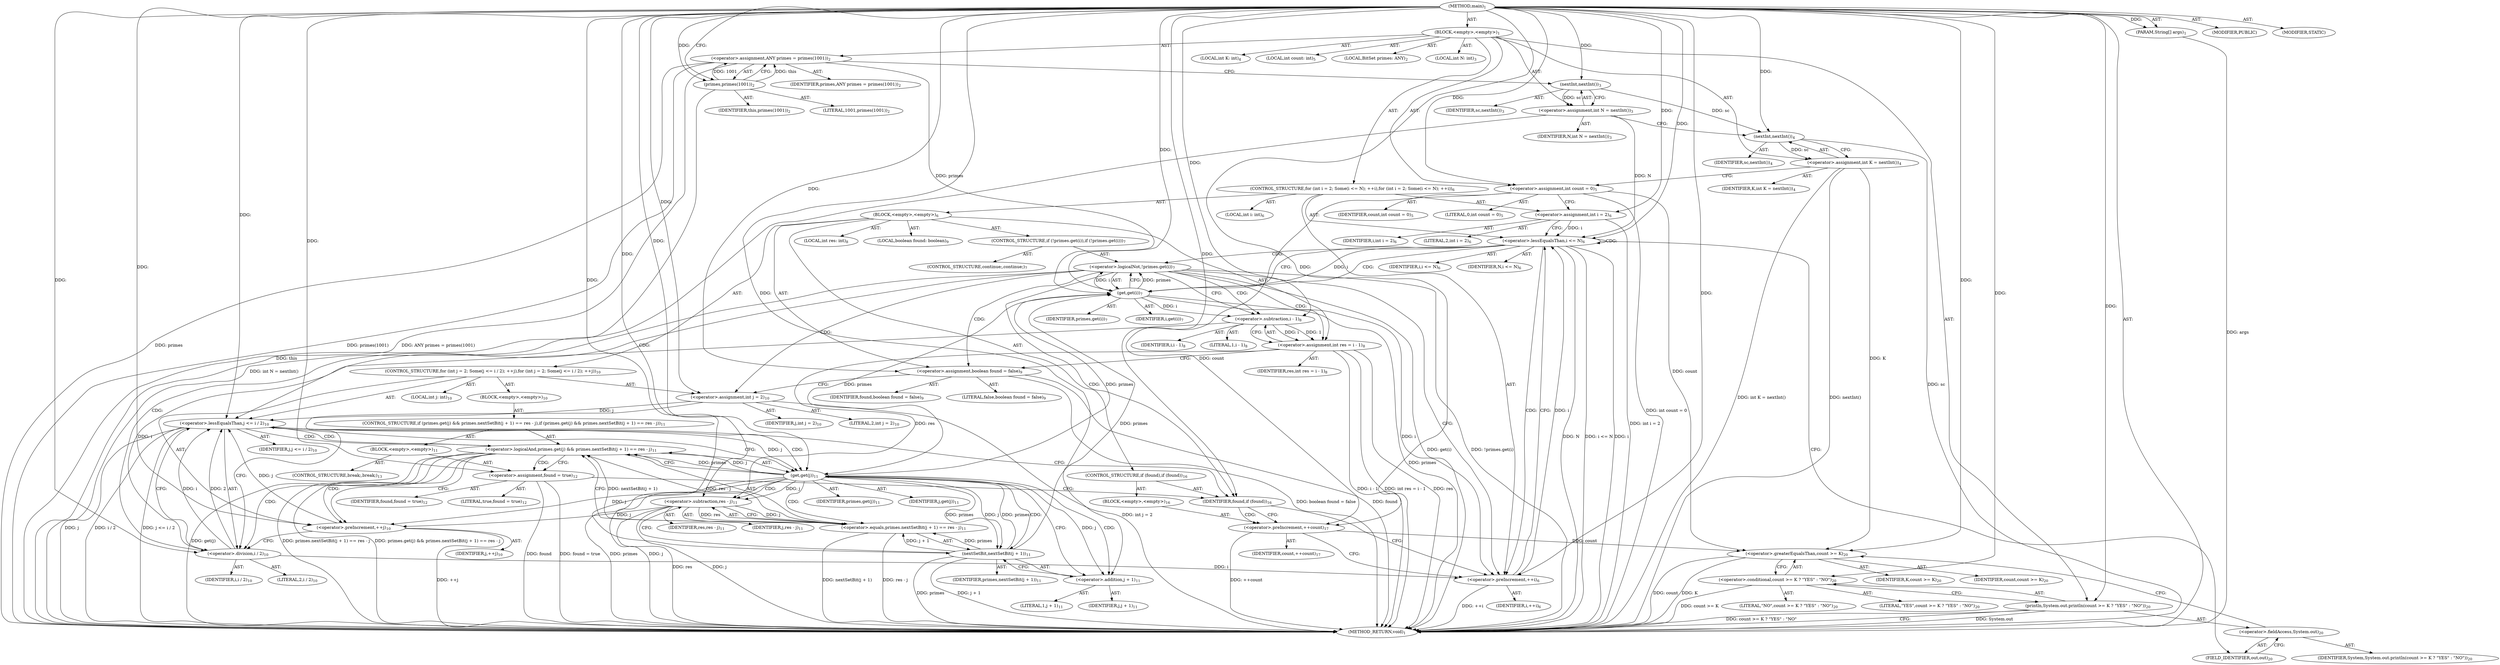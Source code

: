 digraph "main" {  
"17" [label = <(METHOD,main)<SUB>1</SUB>> ]
"18" [label = <(PARAM,String[] args)<SUB>1</SUB>> ]
"19" [label = <(BLOCK,&lt;empty&gt;,&lt;empty&gt;)<SUB>1</SUB>> ]
"20" [label = <(LOCAL,BitSet primes: ANY)<SUB>2</SUB>> ]
"21" [label = <(&lt;operator&gt;.assignment,ANY primes = primes(1001))<SUB>2</SUB>> ]
"22" [label = <(IDENTIFIER,primes,ANY primes = primes(1001))<SUB>2</SUB>> ]
"23" [label = <(primes,primes(1001))<SUB>2</SUB>> ]
"24" [label = <(IDENTIFIER,this,primes(1001))<SUB>2</SUB>> ]
"25" [label = <(LITERAL,1001,primes(1001))<SUB>2</SUB>> ]
"26" [label = <(LOCAL,int N: int)<SUB>3</SUB>> ]
"27" [label = <(&lt;operator&gt;.assignment,int N = nextInt())<SUB>3</SUB>> ]
"28" [label = <(IDENTIFIER,N,int N = nextInt())<SUB>3</SUB>> ]
"29" [label = <(nextInt,nextInt())<SUB>3</SUB>> ]
"30" [label = <(IDENTIFIER,sc,nextInt())<SUB>3</SUB>> ]
"31" [label = <(LOCAL,int K: int)<SUB>4</SUB>> ]
"32" [label = <(&lt;operator&gt;.assignment,int K = nextInt())<SUB>4</SUB>> ]
"33" [label = <(IDENTIFIER,K,int K = nextInt())<SUB>4</SUB>> ]
"34" [label = <(nextInt,nextInt())<SUB>4</SUB>> ]
"35" [label = <(IDENTIFIER,sc,nextInt())<SUB>4</SUB>> ]
"36" [label = <(LOCAL,int count: int)<SUB>5</SUB>> ]
"37" [label = <(&lt;operator&gt;.assignment,int count = 0)<SUB>5</SUB>> ]
"38" [label = <(IDENTIFIER,count,int count = 0)<SUB>5</SUB>> ]
"39" [label = <(LITERAL,0,int count = 0)<SUB>5</SUB>> ]
"40" [label = <(CONTROL_STRUCTURE,for (int i = 2; Some(i &lt;= N); ++i),for (int i = 2; Some(i &lt;= N); ++i))<SUB>6</SUB>> ]
"41" [label = <(LOCAL,int i: int)<SUB>6</SUB>> ]
"42" [label = <(&lt;operator&gt;.assignment,int i = 2)<SUB>6</SUB>> ]
"43" [label = <(IDENTIFIER,i,int i = 2)<SUB>6</SUB>> ]
"44" [label = <(LITERAL,2,int i = 2)<SUB>6</SUB>> ]
"45" [label = <(&lt;operator&gt;.lessEqualsThan,i &lt;= N)<SUB>6</SUB>> ]
"46" [label = <(IDENTIFIER,i,i &lt;= N)<SUB>6</SUB>> ]
"47" [label = <(IDENTIFIER,N,i &lt;= N)<SUB>6</SUB>> ]
"48" [label = <(&lt;operator&gt;.preIncrement,++i)<SUB>6</SUB>> ]
"49" [label = <(IDENTIFIER,i,++i)<SUB>6</SUB>> ]
"50" [label = <(BLOCK,&lt;empty&gt;,&lt;empty&gt;)<SUB>6</SUB>> ]
"51" [label = <(CONTROL_STRUCTURE,if (!primes.get(i)),if (!primes.get(i)))<SUB>7</SUB>> ]
"52" [label = <(&lt;operator&gt;.logicalNot,!primes.get(i))<SUB>7</SUB>> ]
"53" [label = <(get,get(i))<SUB>7</SUB>> ]
"54" [label = <(IDENTIFIER,primes,get(i))<SUB>7</SUB>> ]
"55" [label = <(IDENTIFIER,i,get(i))<SUB>7</SUB>> ]
"56" [label = <(CONTROL_STRUCTURE,continue;,continue;)<SUB>7</SUB>> ]
"57" [label = <(LOCAL,int res: int)<SUB>8</SUB>> ]
"58" [label = <(&lt;operator&gt;.assignment,int res = i - 1)<SUB>8</SUB>> ]
"59" [label = <(IDENTIFIER,res,int res = i - 1)<SUB>8</SUB>> ]
"60" [label = <(&lt;operator&gt;.subtraction,i - 1)<SUB>8</SUB>> ]
"61" [label = <(IDENTIFIER,i,i - 1)<SUB>8</SUB>> ]
"62" [label = <(LITERAL,1,i - 1)<SUB>8</SUB>> ]
"63" [label = <(LOCAL,boolean found: boolean)<SUB>9</SUB>> ]
"64" [label = <(&lt;operator&gt;.assignment,boolean found = false)<SUB>9</SUB>> ]
"65" [label = <(IDENTIFIER,found,boolean found = false)<SUB>9</SUB>> ]
"66" [label = <(LITERAL,false,boolean found = false)<SUB>9</SUB>> ]
"67" [label = <(CONTROL_STRUCTURE,for (int j = 2; Some(j &lt;= i / 2); ++j),for (int j = 2; Some(j &lt;= i / 2); ++j))<SUB>10</SUB>> ]
"68" [label = <(LOCAL,int j: int)<SUB>10</SUB>> ]
"69" [label = <(&lt;operator&gt;.assignment,int j = 2)<SUB>10</SUB>> ]
"70" [label = <(IDENTIFIER,j,int j = 2)<SUB>10</SUB>> ]
"71" [label = <(LITERAL,2,int j = 2)<SUB>10</SUB>> ]
"72" [label = <(&lt;operator&gt;.lessEqualsThan,j &lt;= i / 2)<SUB>10</SUB>> ]
"73" [label = <(IDENTIFIER,j,j &lt;= i / 2)<SUB>10</SUB>> ]
"74" [label = <(&lt;operator&gt;.division,i / 2)<SUB>10</SUB>> ]
"75" [label = <(IDENTIFIER,i,i / 2)<SUB>10</SUB>> ]
"76" [label = <(LITERAL,2,i / 2)<SUB>10</SUB>> ]
"77" [label = <(&lt;operator&gt;.preIncrement,++j)<SUB>10</SUB>> ]
"78" [label = <(IDENTIFIER,j,++j)<SUB>10</SUB>> ]
"79" [label = <(BLOCK,&lt;empty&gt;,&lt;empty&gt;)<SUB>10</SUB>> ]
"80" [label = <(CONTROL_STRUCTURE,if (primes.get(j) &amp;&amp; primes.nextSetBit(j + 1) == res - j),if (primes.get(j) &amp;&amp; primes.nextSetBit(j + 1) == res - j))<SUB>11</SUB>> ]
"81" [label = <(&lt;operator&gt;.logicalAnd,primes.get(j) &amp;&amp; primes.nextSetBit(j + 1) == res - j)<SUB>11</SUB>> ]
"82" [label = <(get,get(j))<SUB>11</SUB>> ]
"83" [label = <(IDENTIFIER,primes,get(j))<SUB>11</SUB>> ]
"84" [label = <(IDENTIFIER,j,get(j))<SUB>11</SUB>> ]
"85" [label = <(&lt;operator&gt;.equals,primes.nextSetBit(j + 1) == res - j)<SUB>11</SUB>> ]
"86" [label = <(nextSetBit,nextSetBit(j + 1))<SUB>11</SUB>> ]
"87" [label = <(IDENTIFIER,primes,nextSetBit(j + 1))<SUB>11</SUB>> ]
"88" [label = <(&lt;operator&gt;.addition,j + 1)<SUB>11</SUB>> ]
"89" [label = <(IDENTIFIER,j,j + 1)<SUB>11</SUB>> ]
"90" [label = <(LITERAL,1,j + 1)<SUB>11</SUB>> ]
"91" [label = <(&lt;operator&gt;.subtraction,res - j)<SUB>11</SUB>> ]
"92" [label = <(IDENTIFIER,res,res - j)<SUB>11</SUB>> ]
"93" [label = <(IDENTIFIER,j,res - j)<SUB>11</SUB>> ]
"94" [label = <(BLOCK,&lt;empty&gt;,&lt;empty&gt;)<SUB>11</SUB>> ]
"95" [label = <(&lt;operator&gt;.assignment,found = true)<SUB>12</SUB>> ]
"96" [label = <(IDENTIFIER,found,found = true)<SUB>12</SUB>> ]
"97" [label = <(LITERAL,true,found = true)<SUB>12</SUB>> ]
"98" [label = <(CONTROL_STRUCTURE,break;,break;)<SUB>13</SUB>> ]
"99" [label = <(CONTROL_STRUCTURE,if (found),if (found))<SUB>16</SUB>> ]
"100" [label = <(IDENTIFIER,found,if (found))<SUB>16</SUB>> ]
"101" [label = <(BLOCK,&lt;empty&gt;,&lt;empty&gt;)<SUB>16</SUB>> ]
"102" [label = <(&lt;operator&gt;.preIncrement,++count)<SUB>17</SUB>> ]
"103" [label = <(IDENTIFIER,count,++count)<SUB>17</SUB>> ]
"104" [label = <(println,System.out.println(count &gt;= K ? &quot;YES&quot; : &quot;NO&quot;))<SUB>20</SUB>> ]
"105" [label = <(&lt;operator&gt;.fieldAccess,System.out)<SUB>20</SUB>> ]
"106" [label = <(IDENTIFIER,System,System.out.println(count &gt;= K ? &quot;YES&quot; : &quot;NO&quot;))<SUB>20</SUB>> ]
"107" [label = <(FIELD_IDENTIFIER,out,out)<SUB>20</SUB>> ]
"108" [label = <(&lt;operator&gt;.conditional,count &gt;= K ? &quot;YES&quot; : &quot;NO&quot;)<SUB>20</SUB>> ]
"109" [label = <(&lt;operator&gt;.greaterEqualsThan,count &gt;= K)<SUB>20</SUB>> ]
"110" [label = <(IDENTIFIER,count,count &gt;= K)<SUB>20</SUB>> ]
"111" [label = <(IDENTIFIER,K,count &gt;= K)<SUB>20</SUB>> ]
"112" [label = <(LITERAL,&quot;YES&quot;,count &gt;= K ? &quot;YES&quot; : &quot;NO&quot;)<SUB>20</SUB>> ]
"113" [label = <(LITERAL,&quot;NO&quot;,count &gt;= K ? &quot;YES&quot; : &quot;NO&quot;)<SUB>20</SUB>> ]
"114" [label = <(MODIFIER,PUBLIC)> ]
"115" [label = <(MODIFIER,STATIC)> ]
"116" [label = <(METHOD_RETURN,void)<SUB>1</SUB>> ]
  "17" -> "18"  [ label = "AST: "] 
  "17" -> "19"  [ label = "AST: "] 
  "17" -> "114"  [ label = "AST: "] 
  "17" -> "115"  [ label = "AST: "] 
  "17" -> "116"  [ label = "AST: "] 
  "19" -> "20"  [ label = "AST: "] 
  "19" -> "21"  [ label = "AST: "] 
  "19" -> "26"  [ label = "AST: "] 
  "19" -> "27"  [ label = "AST: "] 
  "19" -> "31"  [ label = "AST: "] 
  "19" -> "32"  [ label = "AST: "] 
  "19" -> "36"  [ label = "AST: "] 
  "19" -> "37"  [ label = "AST: "] 
  "19" -> "40"  [ label = "AST: "] 
  "19" -> "104"  [ label = "AST: "] 
  "21" -> "22"  [ label = "AST: "] 
  "21" -> "23"  [ label = "AST: "] 
  "23" -> "24"  [ label = "AST: "] 
  "23" -> "25"  [ label = "AST: "] 
  "27" -> "28"  [ label = "AST: "] 
  "27" -> "29"  [ label = "AST: "] 
  "29" -> "30"  [ label = "AST: "] 
  "32" -> "33"  [ label = "AST: "] 
  "32" -> "34"  [ label = "AST: "] 
  "34" -> "35"  [ label = "AST: "] 
  "37" -> "38"  [ label = "AST: "] 
  "37" -> "39"  [ label = "AST: "] 
  "40" -> "41"  [ label = "AST: "] 
  "40" -> "42"  [ label = "AST: "] 
  "40" -> "45"  [ label = "AST: "] 
  "40" -> "48"  [ label = "AST: "] 
  "40" -> "50"  [ label = "AST: "] 
  "42" -> "43"  [ label = "AST: "] 
  "42" -> "44"  [ label = "AST: "] 
  "45" -> "46"  [ label = "AST: "] 
  "45" -> "47"  [ label = "AST: "] 
  "48" -> "49"  [ label = "AST: "] 
  "50" -> "51"  [ label = "AST: "] 
  "50" -> "57"  [ label = "AST: "] 
  "50" -> "58"  [ label = "AST: "] 
  "50" -> "63"  [ label = "AST: "] 
  "50" -> "64"  [ label = "AST: "] 
  "50" -> "67"  [ label = "AST: "] 
  "50" -> "99"  [ label = "AST: "] 
  "51" -> "52"  [ label = "AST: "] 
  "51" -> "56"  [ label = "AST: "] 
  "52" -> "53"  [ label = "AST: "] 
  "53" -> "54"  [ label = "AST: "] 
  "53" -> "55"  [ label = "AST: "] 
  "58" -> "59"  [ label = "AST: "] 
  "58" -> "60"  [ label = "AST: "] 
  "60" -> "61"  [ label = "AST: "] 
  "60" -> "62"  [ label = "AST: "] 
  "64" -> "65"  [ label = "AST: "] 
  "64" -> "66"  [ label = "AST: "] 
  "67" -> "68"  [ label = "AST: "] 
  "67" -> "69"  [ label = "AST: "] 
  "67" -> "72"  [ label = "AST: "] 
  "67" -> "77"  [ label = "AST: "] 
  "67" -> "79"  [ label = "AST: "] 
  "69" -> "70"  [ label = "AST: "] 
  "69" -> "71"  [ label = "AST: "] 
  "72" -> "73"  [ label = "AST: "] 
  "72" -> "74"  [ label = "AST: "] 
  "74" -> "75"  [ label = "AST: "] 
  "74" -> "76"  [ label = "AST: "] 
  "77" -> "78"  [ label = "AST: "] 
  "79" -> "80"  [ label = "AST: "] 
  "80" -> "81"  [ label = "AST: "] 
  "80" -> "94"  [ label = "AST: "] 
  "81" -> "82"  [ label = "AST: "] 
  "81" -> "85"  [ label = "AST: "] 
  "82" -> "83"  [ label = "AST: "] 
  "82" -> "84"  [ label = "AST: "] 
  "85" -> "86"  [ label = "AST: "] 
  "85" -> "91"  [ label = "AST: "] 
  "86" -> "87"  [ label = "AST: "] 
  "86" -> "88"  [ label = "AST: "] 
  "88" -> "89"  [ label = "AST: "] 
  "88" -> "90"  [ label = "AST: "] 
  "91" -> "92"  [ label = "AST: "] 
  "91" -> "93"  [ label = "AST: "] 
  "94" -> "95"  [ label = "AST: "] 
  "94" -> "98"  [ label = "AST: "] 
  "95" -> "96"  [ label = "AST: "] 
  "95" -> "97"  [ label = "AST: "] 
  "99" -> "100"  [ label = "AST: "] 
  "99" -> "101"  [ label = "AST: "] 
  "101" -> "102"  [ label = "AST: "] 
  "102" -> "103"  [ label = "AST: "] 
  "104" -> "105"  [ label = "AST: "] 
  "104" -> "108"  [ label = "AST: "] 
  "105" -> "106"  [ label = "AST: "] 
  "105" -> "107"  [ label = "AST: "] 
  "108" -> "109"  [ label = "AST: "] 
  "108" -> "112"  [ label = "AST: "] 
  "108" -> "113"  [ label = "AST: "] 
  "109" -> "110"  [ label = "AST: "] 
  "109" -> "111"  [ label = "AST: "] 
  "21" -> "29"  [ label = "CFG: "] 
  "27" -> "34"  [ label = "CFG: "] 
  "32" -> "37"  [ label = "CFG: "] 
  "37" -> "42"  [ label = "CFG: "] 
  "104" -> "116"  [ label = "CFG: "] 
  "23" -> "21"  [ label = "CFG: "] 
  "29" -> "27"  [ label = "CFG: "] 
  "34" -> "32"  [ label = "CFG: "] 
  "42" -> "45"  [ label = "CFG: "] 
  "45" -> "53"  [ label = "CFG: "] 
  "45" -> "107"  [ label = "CFG: "] 
  "48" -> "45"  [ label = "CFG: "] 
  "105" -> "109"  [ label = "CFG: "] 
  "108" -> "104"  [ label = "CFG: "] 
  "58" -> "64"  [ label = "CFG: "] 
  "64" -> "69"  [ label = "CFG: "] 
  "107" -> "105"  [ label = "CFG: "] 
  "109" -> "108"  [ label = "CFG: "] 
  "52" -> "48"  [ label = "CFG: "] 
  "52" -> "60"  [ label = "CFG: "] 
  "60" -> "58"  [ label = "CFG: "] 
  "69" -> "74"  [ label = "CFG: "] 
  "72" -> "100"  [ label = "CFG: "] 
  "72" -> "82"  [ label = "CFG: "] 
  "77" -> "74"  [ label = "CFG: "] 
  "100" -> "102"  [ label = "CFG: "] 
  "100" -> "48"  [ label = "CFG: "] 
  "53" -> "52"  [ label = "CFG: "] 
  "74" -> "72"  [ label = "CFG: "] 
  "102" -> "48"  [ label = "CFG: "] 
  "81" -> "95"  [ label = "CFG: "] 
  "81" -> "77"  [ label = "CFG: "] 
  "82" -> "81"  [ label = "CFG: "] 
  "82" -> "88"  [ label = "CFG: "] 
  "85" -> "81"  [ label = "CFG: "] 
  "95" -> "100"  [ label = "CFG: "] 
  "86" -> "91"  [ label = "CFG: "] 
  "91" -> "85"  [ label = "CFG: "] 
  "88" -> "86"  [ label = "CFG: "] 
  "17" -> "23"  [ label = "CFG: "] 
  "18" -> "116"  [ label = "DDG: args"] 
  "21" -> "116"  [ label = "DDG: primes"] 
  "21" -> "116"  [ label = "DDG: primes(1001)"] 
  "21" -> "116"  [ label = "DDG: ANY primes = primes(1001)"] 
  "27" -> "116"  [ label = "DDG: int N = nextInt()"] 
  "34" -> "116"  [ label = "DDG: sc"] 
  "32" -> "116"  [ label = "DDG: nextInt()"] 
  "32" -> "116"  [ label = "DDG: int K = nextInt()"] 
  "37" -> "116"  [ label = "DDG: int count = 0"] 
  "42" -> "116"  [ label = "DDG: int i = 2"] 
  "45" -> "116"  [ label = "DDG: i"] 
  "45" -> "116"  [ label = "DDG: N"] 
  "45" -> "116"  [ label = "DDG: i &lt;= N"] 
  "104" -> "116"  [ label = "DDG: System.out"] 
  "109" -> "116"  [ label = "DDG: count"] 
  "109" -> "116"  [ label = "DDG: K"] 
  "108" -> "116"  [ label = "DDG: count &gt;= K"] 
  "104" -> "116"  [ label = "DDG: count &gt;= K ? &quot;YES&quot; : &quot;NO&quot;"] 
  "53" -> "116"  [ label = "DDG: primes"] 
  "52" -> "116"  [ label = "DDG: get(i)"] 
  "52" -> "116"  [ label = "DDG: !primes.get(i)"] 
  "58" -> "116"  [ label = "DDG: res"] 
  "58" -> "116"  [ label = "DDG: i - 1"] 
  "58" -> "116"  [ label = "DDG: int res = i - 1"] 
  "64" -> "116"  [ label = "DDG: found"] 
  "64" -> "116"  [ label = "DDG: boolean found = false"] 
  "69" -> "116"  [ label = "DDG: int j = 2"] 
  "72" -> "116"  [ label = "DDG: j"] 
  "72" -> "116"  [ label = "DDG: i / 2"] 
  "72" -> "116"  [ label = "DDG: j &lt;= i / 2"] 
  "82" -> "116"  [ label = "DDG: primes"] 
  "82" -> "116"  [ label = "DDG: j"] 
  "81" -> "116"  [ label = "DDG: get(j)"] 
  "86" -> "116"  [ label = "DDG: primes"] 
  "86" -> "116"  [ label = "DDG: j + 1"] 
  "85" -> "116"  [ label = "DDG: nextSetBit(j + 1)"] 
  "91" -> "116"  [ label = "DDG: res"] 
  "91" -> "116"  [ label = "DDG: j"] 
  "85" -> "116"  [ label = "DDG: res - j"] 
  "81" -> "116"  [ label = "DDG: primes.nextSetBit(j + 1) == res - j"] 
  "81" -> "116"  [ label = "DDG: primes.get(j) &amp;&amp; primes.nextSetBit(j + 1) == res - j"] 
  "77" -> "116"  [ label = "DDG: ++j"] 
  "95" -> "116"  [ label = "DDG: found"] 
  "95" -> "116"  [ label = "DDG: found = true"] 
  "102" -> "116"  [ label = "DDG: ++count"] 
  "48" -> "116"  [ label = "DDG: ++i"] 
  "23" -> "116"  [ label = "DDG: this"] 
  "17" -> "18"  [ label = "DDG: "] 
  "23" -> "21"  [ label = "DDG: this"] 
  "23" -> "21"  [ label = "DDG: 1001"] 
  "29" -> "27"  [ label = "DDG: sc"] 
  "34" -> "32"  [ label = "DDG: sc"] 
  "17" -> "37"  [ label = "DDG: "] 
  "17" -> "42"  [ label = "DDG: "] 
  "17" -> "104"  [ label = "DDG: "] 
  "17" -> "23"  [ label = "DDG: "] 
  "17" -> "29"  [ label = "DDG: "] 
  "29" -> "34"  [ label = "DDG: sc"] 
  "17" -> "34"  [ label = "DDG: "] 
  "42" -> "45"  [ label = "DDG: i"] 
  "48" -> "45"  [ label = "DDG: i"] 
  "17" -> "45"  [ label = "DDG: "] 
  "27" -> "45"  [ label = "DDG: N"] 
  "53" -> "48"  [ label = "DDG: i"] 
  "74" -> "48"  [ label = "DDG: i"] 
  "17" -> "48"  [ label = "DDG: "] 
  "60" -> "58"  [ label = "DDG: i"] 
  "60" -> "58"  [ label = "DDG: 1"] 
  "17" -> "64"  [ label = "DDG: "] 
  "17" -> "108"  [ label = "DDG: "] 
  "17" -> "69"  [ label = "DDG: "] 
  "17" -> "100"  [ label = "DDG: "] 
  "37" -> "109"  [ label = "DDG: count"] 
  "102" -> "109"  [ label = "DDG: count"] 
  "17" -> "109"  [ label = "DDG: "] 
  "32" -> "109"  [ label = "DDG: K"] 
  "53" -> "52"  [ label = "DDG: primes"] 
  "53" -> "52"  [ label = "DDG: i"] 
  "53" -> "60"  [ label = "DDG: i"] 
  "17" -> "60"  [ label = "DDG: "] 
  "69" -> "72"  [ label = "DDG: j"] 
  "77" -> "72"  [ label = "DDG: j"] 
  "17" -> "72"  [ label = "DDG: "] 
  "74" -> "72"  [ label = "DDG: i"] 
  "74" -> "72"  [ label = "DDG: 2"] 
  "82" -> "77"  [ label = "DDG: j"] 
  "91" -> "77"  [ label = "DDG: j"] 
  "17" -> "77"  [ label = "DDG: "] 
  "21" -> "53"  [ label = "DDG: primes"] 
  "82" -> "53"  [ label = "DDG: primes"] 
  "86" -> "53"  [ label = "DDG: primes"] 
  "17" -> "53"  [ label = "DDG: "] 
  "45" -> "53"  [ label = "DDG: i"] 
  "60" -> "74"  [ label = "DDG: i"] 
  "17" -> "74"  [ label = "DDG: "] 
  "37" -> "102"  [ label = "DDG: count"] 
  "17" -> "102"  [ label = "DDG: "] 
  "82" -> "81"  [ label = "DDG: primes"] 
  "82" -> "81"  [ label = "DDG: j"] 
  "85" -> "81"  [ label = "DDG: nextSetBit(j + 1)"] 
  "85" -> "81"  [ label = "DDG: res - j"] 
  "17" -> "95"  [ label = "DDG: "] 
  "53" -> "82"  [ label = "DDG: primes"] 
  "86" -> "82"  [ label = "DDG: primes"] 
  "17" -> "82"  [ label = "DDG: "] 
  "72" -> "82"  [ label = "DDG: j"] 
  "86" -> "85"  [ label = "DDG: primes"] 
  "86" -> "85"  [ label = "DDG: j + 1"] 
  "91" -> "85"  [ label = "DDG: res"] 
  "91" -> "85"  [ label = "DDG: j"] 
  "82" -> "86"  [ label = "DDG: primes"] 
  "17" -> "86"  [ label = "DDG: "] 
  "82" -> "86"  [ label = "DDG: j"] 
  "58" -> "91"  [ label = "DDG: res"] 
  "17" -> "91"  [ label = "DDG: "] 
  "82" -> "91"  [ label = "DDG: j"] 
  "82" -> "88"  [ label = "DDG: j"] 
  "17" -> "88"  [ label = "DDG: "] 
  "45" -> "48"  [ label = "CDG: "] 
  "45" -> "52"  [ label = "CDG: "] 
  "45" -> "45"  [ label = "CDG: "] 
  "45" -> "53"  [ label = "CDG: "] 
  "52" -> "60"  [ label = "CDG: "] 
  "52" -> "64"  [ label = "CDG: "] 
  "52" -> "72"  [ label = "CDG: "] 
  "52" -> "69"  [ label = "CDG: "] 
  "52" -> "74"  [ label = "CDG: "] 
  "52" -> "58"  [ label = "CDG: "] 
  "52" -> "100"  [ label = "CDG: "] 
  "72" -> "81"  [ label = "CDG: "] 
  "72" -> "82"  [ label = "CDG: "] 
  "100" -> "102"  [ label = "CDG: "] 
  "81" -> "77"  [ label = "CDG: "] 
  "81" -> "72"  [ label = "CDG: "] 
  "81" -> "74"  [ label = "CDG: "] 
  "81" -> "95"  [ label = "CDG: "] 
  "82" -> "85"  [ label = "CDG: "] 
  "82" -> "91"  [ label = "CDG: "] 
  "82" -> "88"  [ label = "CDG: "] 
  "82" -> "86"  [ label = "CDG: "] 
}
